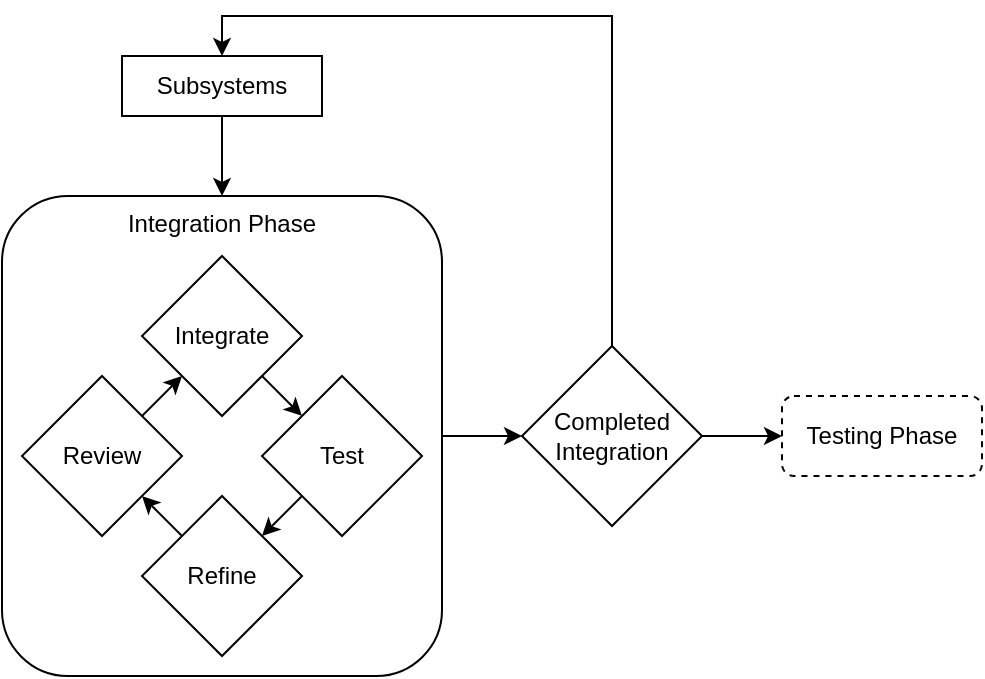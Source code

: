 <mxfile version="24.8.6">
  <diagram name="Page-1" id="xQ9EbDiYEOns9l19nGKe">
    <mxGraphModel grid="1" page="1" gridSize="10" guides="1" tooltips="1" connect="1" arrows="1" fold="1" pageScale="1" pageWidth="827" pageHeight="1169" math="0" shadow="0">
      <root>
        <mxCell id="0" />
        <mxCell id="1" parent="0" />
        <mxCell id="Ux8OBNNx41XkR_GL07Nj-23" style="edgeStyle=orthogonalEdgeStyle;rounded=0;orthogonalLoop=1;jettySize=auto;html=1;entryX=0;entryY=0.5;entryDx=0;entryDy=0;" edge="1" parent="1" source="Ux8OBNNx41XkR_GL07Nj-10" target="Ux8OBNNx41XkR_GL07Nj-21">
          <mxGeometry relative="1" as="geometry" />
        </mxCell>
        <mxCell id="Ux8OBNNx41XkR_GL07Nj-10" value="Integration Phase" style="rounded=1;whiteSpace=wrap;html=1;verticalAlign=top;" vertex="1" parent="1">
          <mxGeometry x="120" y="180" width="220" height="240" as="geometry" />
        </mxCell>
        <mxCell id="Ux8OBNNx41XkR_GL07Nj-11" style="rounded=0;orthogonalLoop=1;jettySize=auto;html=1;exitX=1;exitY=1;exitDx=0;exitDy=0;entryX=0;entryY=0;entryDx=0;entryDy=0;" edge="1" parent="1" source="Ux8OBNNx41XkR_GL07Nj-12" target="Ux8OBNNx41XkR_GL07Nj-14">
          <mxGeometry relative="1" as="geometry" />
        </mxCell>
        <mxCell id="Ux8OBNNx41XkR_GL07Nj-12" value="Integrate" style="rhombus;whiteSpace=wrap;html=1;" vertex="1" parent="1">
          <mxGeometry x="190" y="210" width="80" height="80" as="geometry" />
        </mxCell>
        <mxCell id="Ux8OBNNx41XkR_GL07Nj-13" style="rounded=0;orthogonalLoop=1;jettySize=auto;html=1;exitX=0;exitY=1;exitDx=0;exitDy=0;entryX=0;entryY=0;entryDx=0;entryDy=0;" edge="1" parent="1" source="Ux8OBNNx41XkR_GL07Nj-14" target="Ux8OBNNx41XkR_GL07Nj-18">
          <mxGeometry relative="1" as="geometry" />
        </mxCell>
        <mxCell id="Ux8OBNNx41XkR_GL07Nj-14" value="Test" style="rhombus;whiteSpace=wrap;html=1;" vertex="1" parent="1">
          <mxGeometry x="250" y="270" width="80" height="80" as="geometry" />
        </mxCell>
        <mxCell id="Ux8OBNNx41XkR_GL07Nj-15" style="rounded=0;orthogonalLoop=1;jettySize=auto;html=1;exitX=1;exitY=0;exitDx=0;exitDy=0;entryX=0;entryY=1;entryDx=0;entryDy=0;" edge="1" parent="1" source="Ux8OBNNx41XkR_GL07Nj-16" target="Ux8OBNNx41XkR_GL07Nj-12">
          <mxGeometry relative="1" as="geometry" />
        </mxCell>
        <mxCell id="Ux8OBNNx41XkR_GL07Nj-16" value="Review" style="rhombus;whiteSpace=wrap;html=1;" vertex="1" parent="1">
          <mxGeometry x="130" y="270" width="80" height="80" as="geometry" />
        </mxCell>
        <mxCell id="Ux8OBNNx41XkR_GL07Nj-17" style="rounded=0;orthogonalLoop=1;jettySize=auto;html=1;exitX=0;exitY=1;exitDx=0;exitDy=0;entryX=1;entryY=1;entryDx=0;entryDy=0;" edge="1" parent="1" source="Ux8OBNNx41XkR_GL07Nj-18" target="Ux8OBNNx41XkR_GL07Nj-16">
          <mxGeometry relative="1" as="geometry" />
        </mxCell>
        <mxCell id="Ux8OBNNx41XkR_GL07Nj-18" value="Refine" style="rhombus;whiteSpace=wrap;html=1;direction=south;" vertex="1" parent="1">
          <mxGeometry x="190" y="330" width="80" height="80" as="geometry" />
        </mxCell>
        <mxCell id="Ux8OBNNx41XkR_GL07Nj-29" style="edgeStyle=orthogonalEdgeStyle;rounded=0;orthogonalLoop=1;jettySize=auto;html=1;entryX=0.5;entryY=0;entryDx=0;entryDy=0;" edge="1" parent="1" source="Ux8OBNNx41XkR_GL07Nj-21" target="Ux8OBNNx41XkR_GL07Nj-24">
          <mxGeometry relative="1" as="geometry">
            <Array as="points">
              <mxPoint x="425" y="90" />
              <mxPoint x="230" y="90" />
            </Array>
          </mxGeometry>
        </mxCell>
        <mxCell id="Ux8OBNNx41XkR_GL07Nj-31" style="edgeStyle=orthogonalEdgeStyle;rounded=0;orthogonalLoop=1;jettySize=auto;html=1;exitX=1;exitY=0.5;exitDx=0;exitDy=0;entryX=0;entryY=0.5;entryDx=0;entryDy=0;" edge="1" parent="1" source="Ux8OBNNx41XkR_GL07Nj-21" target="Ux8OBNNx41XkR_GL07Nj-30">
          <mxGeometry relative="1" as="geometry" />
        </mxCell>
        <mxCell id="Ux8OBNNx41XkR_GL07Nj-21" value="Completed Integration" style="rhombus;whiteSpace=wrap;html=1;" vertex="1" parent="1">
          <mxGeometry x="380" y="255" width="90" height="90" as="geometry" />
        </mxCell>
        <mxCell id="Ux8OBNNx41XkR_GL07Nj-25" style="edgeStyle=orthogonalEdgeStyle;rounded=0;orthogonalLoop=1;jettySize=auto;html=1;entryX=0.5;entryY=0;entryDx=0;entryDy=0;" edge="1" parent="1" source="Ux8OBNNx41XkR_GL07Nj-24" target="Ux8OBNNx41XkR_GL07Nj-10">
          <mxGeometry relative="1" as="geometry" />
        </mxCell>
        <mxCell id="Ux8OBNNx41XkR_GL07Nj-24" value="Subsystems" style="rounded=0;whiteSpace=wrap;html=1;" vertex="1" parent="1">
          <mxGeometry x="180" y="110" width="100" height="30" as="geometry" />
        </mxCell>
        <mxCell id="Ux8OBNNx41XkR_GL07Nj-30" value="Testing Phase" style="rounded=1;whiteSpace=wrap;html=1;dashed=1;" vertex="1" parent="1">
          <mxGeometry x="510" y="280" width="100" height="40" as="geometry" />
        </mxCell>
      </root>
    </mxGraphModel>
  </diagram>
</mxfile>
